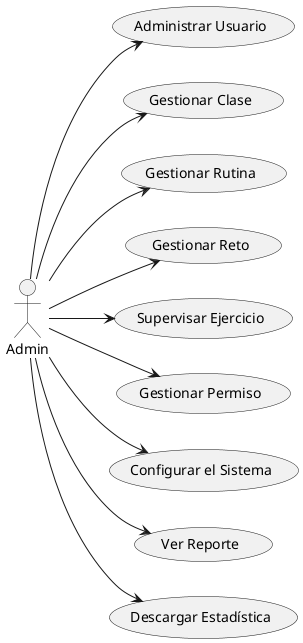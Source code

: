 @startuml
left to right direction

actor Admin

usecase "Administrar Usuario" as AdministrarUsuarios
usecase "Gestionar Clase" as GestionarClases
usecase "Gestionar Rutina" as GestionarRutinas
usecase "Gestionar Reto" as GestionarRetos
usecase "Supervisar Ejercicio" as SupervisarEjercicios

usecase "Gestionar Permiso" as GestionarPermisos
usecase "Configurar el Sistema" as ConfigurarSistema
usecase "Ver Reporte" as VerReportes
usecase "Descargar Estadística" as DescargarEstadisticas

Admin --> AdministrarUsuarios
Admin --> GestionarClases
Admin --> GestionarRutinas
Admin --> GestionarRetos

Admin --> SupervisarEjercicios
Admin --> GestionarPermisos
Admin --> ConfigurarSistema
Admin --> VerReportes
Admin --> DescargarEstadisticas

@enduml
